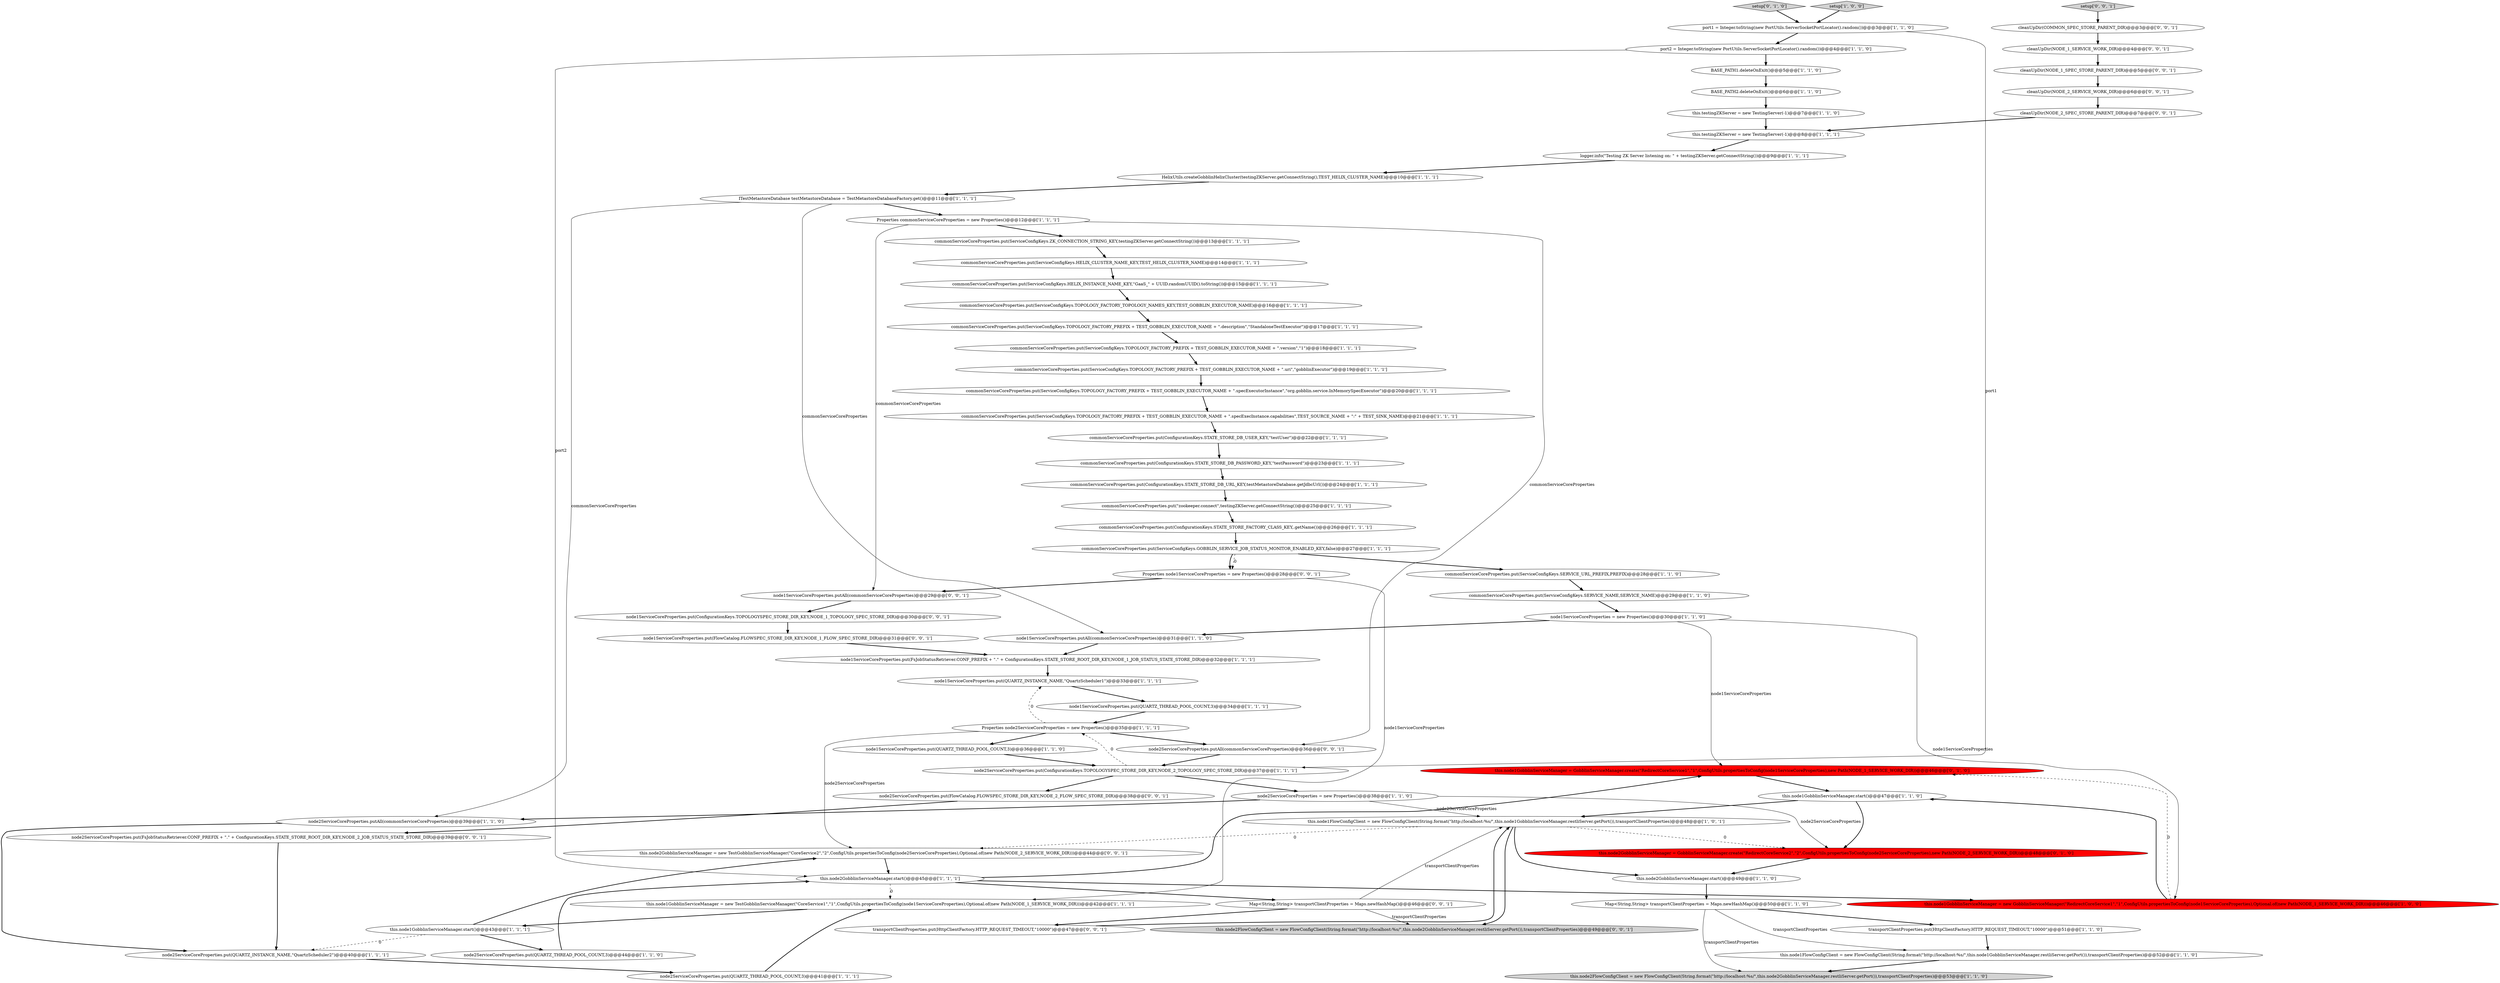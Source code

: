 digraph {
13 [style = filled, label = "node1ServiceCoreProperties = new Properties()@@@30@@@['1', '1', '0']", fillcolor = white, shape = ellipse image = "AAA0AAABBB1BBB"];
14 [style = filled, label = "node2ServiceCoreProperties = new Properties()@@@38@@@['1', '1', '0']", fillcolor = white, shape = ellipse image = "AAA0AAABBB1BBB"];
39 [style = filled, label = "Map<String,String> transportClientProperties = Maps.newHashMap()@@@50@@@['1', '1', '0']", fillcolor = white, shape = ellipse image = "AAA0AAABBB1BBB"];
65 [style = filled, label = "cleanUpDir(NODE_2_SERVICE_WORK_DIR)@@@6@@@['0', '0', '1']", fillcolor = white, shape = ellipse image = "AAA0AAABBB3BBB"];
68 [style = filled, label = "cleanUpDir(NODE_2_SPEC_STORE_PARENT_DIR)@@@7@@@['0', '0', '1']", fillcolor = white, shape = ellipse image = "AAA0AAABBB3BBB"];
42 [style = filled, label = "commonServiceCoreProperties.put(ServiceConfigKeys.TOPOLOGY_FACTORY_PREFIX + TEST_GOBBLIN_EXECUTOR_NAME + \".description\",\"StandaloneTestExecutor\")@@@17@@@['1', '1', '1']", fillcolor = white, shape = ellipse image = "AAA0AAABBB1BBB"];
0 [style = filled, label = "commonServiceCoreProperties.put(ServiceConfigKeys.HELIX_CLUSTER_NAME_KEY,TEST_HELIX_CLUSTER_NAME)@@@14@@@['1', '1', '1']", fillcolor = white, shape = ellipse image = "AAA0AAABBB1BBB"];
3 [style = filled, label = "transportClientProperties.put(HttpClientFactory.HTTP_REQUEST_TIMEOUT,\"10000\")@@@51@@@['1', '1', '0']", fillcolor = white, shape = ellipse image = "AAA0AAABBB1BBB"];
35 [style = filled, label = "logger.info(\"Testing ZK Server listening on: \" + testingZKServer.getConnectString())@@@9@@@['1', '1', '1']", fillcolor = white, shape = ellipse image = "AAA0AAABBB1BBB"];
40 [style = filled, label = "commonServiceCoreProperties.put(ServiceConfigKeys.SERVICE_NAME,SERVICE_NAME)@@@29@@@['1', '1', '0']", fillcolor = white, shape = ellipse image = "AAA0AAABBB1BBB"];
12 [style = filled, label = "this.testingZKServer = new TestingServer(-1)@@@8@@@['1', '1', '1']", fillcolor = white, shape = ellipse image = "AAA0AAABBB1BBB"];
26 [style = filled, label = "BASE_PATH2.deleteOnExit()@@@6@@@['1', '1', '0']", fillcolor = white, shape = ellipse image = "AAA0AAABBB1BBB"];
38 [style = filled, label = "this.node2FlowConfigClient = new FlowConfigClient(String.format(\"http://localhost:%s/\",this.node2GobblinServiceManager.restliServer.getPort()),transportClientProperties)@@@53@@@['1', '1', '0']", fillcolor = lightgray, shape = ellipse image = "AAA0AAABBB1BBB"];
52 [style = filled, label = "this.node1GobblinServiceManager = GobblinServiceManager.create(\"RedirectCoreService1\",\"1\",ConfigUtils.propertiesToConfig(node1ServiceCoreProperties),new Path(NODE_1_SERVICE_WORK_DIR))@@@46@@@['0', '1', '0']", fillcolor = red, shape = ellipse image = "AAA1AAABBB2BBB"];
32 [style = filled, label = "BASE_PATH1.deleteOnExit()@@@5@@@['1', '1', '0']", fillcolor = white, shape = ellipse image = "AAA0AAABBB1BBB"];
15 [style = filled, label = "node1ServiceCoreProperties.put(FsJobStatusRetriever.CONF_PREFIX + \".\" + ConfigurationKeys.STATE_STORE_ROOT_DIR_KEY,NODE_1_JOB_STATUS_STATE_STORE_DIR)@@@32@@@['1', '1', '1']", fillcolor = white, shape = ellipse image = "AAA0AAABBB1BBB"];
55 [style = filled, label = "cleanUpDir(COMMON_SPEC_STORE_PARENT_DIR)@@@3@@@['0', '0', '1']", fillcolor = white, shape = ellipse image = "AAA0AAABBB3BBB"];
63 [style = filled, label = "node1ServiceCoreProperties.putAll(commonServiceCoreProperties)@@@29@@@['0', '0', '1']", fillcolor = white, shape = ellipse image = "AAA0AAABBB3BBB"];
28 [style = filled, label = "commonServiceCoreProperties.put(ConfigurationKeys.STATE_STORE_DB_USER_KEY,\"testUser\")@@@22@@@['1', '1', '1']", fillcolor = white, shape = ellipse image = "AAA0AAABBB1BBB"];
45 [style = filled, label = "node1ServiceCoreProperties.put(QUARTZ_THREAD_POOL_COUNT,3)@@@36@@@['1', '1', '0']", fillcolor = white, shape = ellipse image = "AAA0AAABBB1BBB"];
48 [style = filled, label = "commonServiceCoreProperties.put(ServiceConfigKeys.ZK_CONNECTION_STRING_KEY,testingZKServer.getConnectString())@@@13@@@['1', '1', '1']", fillcolor = white, shape = ellipse image = "AAA0AAABBB1BBB"];
10 [style = filled, label = "commonServiceCoreProperties.put(ConfigurationKeys.STATE_STORE_DB_URL_KEY,testMetastoreDatabase.getJdbcUrl())@@@24@@@['1', '1', '1']", fillcolor = white, shape = ellipse image = "AAA0AAABBB1BBB"];
18 [style = filled, label = "ITestMetastoreDatabase testMetastoreDatabase = TestMetastoreDatabaseFactory.get()@@@11@@@['1', '1', '1']", fillcolor = white, shape = ellipse image = "AAA0AAABBB1BBB"];
43 [style = filled, label = "this.node1FlowConfigClient = new FlowConfigClient(String.format(\"http://localhost:%s/\",this.node1GobblinServiceManager.restliServer.getPort()),transportClientProperties)@@@52@@@['1', '1', '0']", fillcolor = white, shape = ellipse image = "AAA0AAABBB1BBB"];
19 [style = filled, label = "commonServiceCoreProperties.put(ServiceConfigKeys.TOPOLOGY_FACTORY_PREFIX + TEST_GOBBLIN_EXECUTOR_NAME + \".specExecutorInstance\",\"org.gobblin.service.InMemorySpecExecutor\")@@@20@@@['1', '1', '1']", fillcolor = white, shape = ellipse image = "AAA0AAABBB1BBB"];
34 [style = filled, label = "node2ServiceCoreProperties.put(QUARTZ_THREAD_POOL_COUNT,3)@@@44@@@['1', '1', '0']", fillcolor = white, shape = ellipse image = "AAA0AAABBB1BBB"];
58 [style = filled, label = "node1ServiceCoreProperties.put(ConfigurationKeys.TOPOLOGYSPEC_STORE_DIR_KEY,NODE_1_TOPOLOGY_SPEC_STORE_DIR)@@@30@@@['0', '0', '1']", fillcolor = white, shape = ellipse image = "AAA0AAABBB3BBB"];
64 [style = filled, label = "transportClientProperties.put(HttpClientFactory.HTTP_REQUEST_TIMEOUT,\"10000\")@@@47@@@['0', '0', '1']", fillcolor = white, shape = ellipse image = "AAA0AAABBB3BBB"];
47 [style = filled, label = "node2ServiceCoreProperties.put(ConfigurationKeys.TOPOLOGYSPEC_STORE_DIR_KEY,NODE_2_TOPOLOGY_SPEC_STORE_DIR)@@@37@@@['1', '1', '1']", fillcolor = white, shape = ellipse image = "AAA0AAABBB1BBB"];
7 [style = filled, label = "this.testingZKServer = new TestingServer(-1)@@@7@@@['1', '1', '0']", fillcolor = white, shape = ellipse image = "AAA0AAABBB1BBB"];
23 [style = filled, label = "node2ServiceCoreProperties.put(QUARTZ_INSTANCE_NAME,\"QuartzScheduler2\")@@@40@@@['1', '1', '1']", fillcolor = white, shape = ellipse image = "AAA0AAABBB1BBB"];
22 [style = filled, label = "this.node2GobblinServiceManager.start()@@@45@@@['1', '1', '1']", fillcolor = white, shape = ellipse image = "AAA0AAABBB1BBB"];
1 [style = filled, label = "commonServiceCoreProperties.put(ServiceConfigKeys.TOPOLOGY_FACTORY_PREFIX + TEST_GOBBLIN_EXECUTOR_NAME + \".uri\",\"gobblinExecutor\")@@@19@@@['1', '1', '1']", fillcolor = white, shape = ellipse image = "AAA0AAABBB1BBB"];
2 [style = filled, label = "node2ServiceCoreProperties.putAll(commonServiceCoreProperties)@@@39@@@['1', '1', '0']", fillcolor = white, shape = ellipse image = "AAA0AAABBB1BBB"];
16 [style = filled, label = "this.node1GobblinServiceManager = new GobblinServiceManager(\"RedirectCoreService1\",\"1\",ConfigUtils.propertiesToConfig(node1ServiceCoreProperties),Optional.of(new Path(NODE_1_SERVICE_WORK_DIR)))@@@46@@@['1', '0', '0']", fillcolor = red, shape = ellipse image = "AAA1AAABBB1BBB"];
9 [style = filled, label = "node1ServiceCoreProperties.put(QUARTZ_INSTANCE_NAME,\"QuartzScheduler1\")@@@33@@@['1', '1', '1']", fillcolor = white, shape = ellipse image = "AAA0AAABBB1BBB"];
46 [style = filled, label = "this.node1GobblinServiceManager = new TestGobblinServiceManager(\"CoreService1\",\"1\",ConfigUtils.propertiesToConfig(node1ServiceCoreProperties),Optional.of(new Path(NODE_1_SERVICE_WORK_DIR)))@@@42@@@['1', '1', '1']", fillcolor = white, shape = ellipse image = "AAA0AAABBB1BBB"];
8 [style = filled, label = "node1ServiceCoreProperties.putAll(commonServiceCoreProperties)@@@31@@@['1', '1', '0']", fillcolor = white, shape = ellipse image = "AAA0AAABBB1BBB"];
62 [style = filled, label = "node2ServiceCoreProperties.put(FsJobStatusRetriever.CONF_PREFIX + \".\" + ConfigurationKeys.STATE_STORE_ROOT_DIR_KEY,NODE_2_JOB_STATUS_STATE_STORE_DIR)@@@39@@@['0', '0', '1']", fillcolor = white, shape = ellipse image = "AAA0AAABBB3BBB"];
17 [style = filled, label = "this.node1GobblinServiceManager.start()@@@47@@@['1', '1', '0']", fillcolor = white, shape = ellipse image = "AAA0AAABBB1BBB"];
37 [style = filled, label = "commonServiceCoreProperties.put(\"zookeeper.connect\",testingZKServer.getConnectString())@@@25@@@['1', '1', '1']", fillcolor = white, shape = ellipse image = "AAA0AAABBB1BBB"];
41 [style = filled, label = "port1 = Integer.toString(new PortUtils.ServerSocketPortLocator().random())@@@3@@@['1', '1', '0']", fillcolor = white, shape = ellipse image = "AAA0AAABBB1BBB"];
51 [style = filled, label = "node2ServiceCoreProperties.put(QUARTZ_THREAD_POOL_COUNT,3)@@@41@@@['1', '1', '1']", fillcolor = white, shape = ellipse image = "AAA0AAABBB1BBB"];
60 [style = filled, label = "node2ServiceCoreProperties.put(FlowCatalog.FLOWSPEC_STORE_DIR_KEY,NODE_2_FLOW_SPEC_STORE_DIR)@@@38@@@['0', '0', '1']", fillcolor = white, shape = ellipse image = "AAA0AAABBB3BBB"];
31 [style = filled, label = "setup['1', '0', '0']", fillcolor = lightgray, shape = diamond image = "AAA0AAABBB1BBB"];
49 [style = filled, label = "commonServiceCoreProperties.put(ServiceConfigKeys.TOPOLOGY_FACTORY_PREFIX + TEST_GOBBLIN_EXECUTOR_NAME + \".version\",\"1\")@@@18@@@['1', '1', '1']", fillcolor = white, shape = ellipse image = "AAA0AAABBB1BBB"];
44 [style = filled, label = "commonServiceCoreProperties.put(ConfigurationKeys.STATE_STORE_FACTORY_CLASS_KEY,.getName())@@@26@@@['1', '1', '1']", fillcolor = white, shape = ellipse image = "AAA0AAABBB1BBB"];
20 [style = filled, label = "commonServiceCoreProperties.put(ServiceConfigKeys.TOPOLOGY_FACTORY_TOPOLOGY_NAMES_KEY,TEST_GOBBLIN_EXECUTOR_NAME)@@@16@@@['1', '1', '1']", fillcolor = white, shape = ellipse image = "AAA0AAABBB1BBB"];
61 [style = filled, label = "Map<String,String> transportClientProperties = Maps.newHashMap()@@@46@@@['0', '0', '1']", fillcolor = white, shape = ellipse image = "AAA0AAABBB3BBB"];
21 [style = filled, label = "commonServiceCoreProperties.put(ConfigurationKeys.STATE_STORE_DB_PASSWORD_KEY,\"testPassword\")@@@23@@@['1', '1', '1']", fillcolor = white, shape = ellipse image = "AAA0AAABBB1BBB"];
67 [style = filled, label = "this.node2GobblinServiceManager = new TestGobblinServiceManager(\"CoreService2\",\"2\",ConfigUtils.propertiesToConfig(node2ServiceCoreProperties),Optional.of(new Path(NODE_2_SERVICE_WORK_DIR)))@@@44@@@['0', '0', '1']", fillcolor = white, shape = ellipse image = "AAA0AAABBB3BBB"];
66 [style = filled, label = "node1ServiceCoreProperties.put(FlowCatalog.FLOWSPEC_STORE_DIR_KEY,NODE_1_FLOW_SPEC_STORE_DIR)@@@31@@@['0', '0', '1']", fillcolor = white, shape = ellipse image = "AAA0AAABBB3BBB"];
70 [style = filled, label = "this.node2FlowConfigClient = new FlowConfigClient(String.format(\"http://localhost:%s/\",this.node2GobblinServiceManager.restliServer.getPort()),transportClientProperties)@@@49@@@['0', '0', '1']", fillcolor = lightgray, shape = ellipse image = "AAA0AAABBB3BBB"];
5 [style = filled, label = "this.node1GobblinServiceManager.start()@@@43@@@['1', '1', '1']", fillcolor = white, shape = ellipse image = "AAA0AAABBB1BBB"];
4 [style = filled, label = "port2 = Integer.toString(new PortUtils.ServerSocketPortLocator().random())@@@4@@@['1', '1', '0']", fillcolor = white, shape = ellipse image = "AAA0AAABBB1BBB"];
24 [style = filled, label = "node1ServiceCoreProperties.put(QUARTZ_THREAD_POOL_COUNT,3)@@@34@@@['1', '1', '1']", fillcolor = white, shape = ellipse image = "AAA0AAABBB1BBB"];
54 [style = filled, label = "setup['0', '1', '0']", fillcolor = lightgray, shape = diamond image = "AAA0AAABBB2BBB"];
50 [style = filled, label = "commonServiceCoreProperties.put(ServiceConfigKeys.TOPOLOGY_FACTORY_PREFIX + TEST_GOBBLIN_EXECUTOR_NAME + \".specExecInstance.capabilities\",TEST_SOURCE_NAME + \":\" + TEST_SINK_NAME)@@@21@@@['1', '1', '1']", fillcolor = white, shape = ellipse image = "AAA0AAABBB1BBB"];
53 [style = filled, label = "this.node2GobblinServiceManager = GobblinServiceManager.create(\"RedirectCoreService2\",\"2\",ConfigUtils.propertiesToConfig(node2ServiceCoreProperties),new Path(NODE_2_SERVICE_WORK_DIR))@@@48@@@['0', '1', '0']", fillcolor = red, shape = ellipse image = "AAA1AAABBB2BBB"];
57 [style = filled, label = "cleanUpDir(NODE_1_SPEC_STORE_PARENT_DIR)@@@5@@@['0', '0', '1']", fillcolor = white, shape = ellipse image = "AAA0AAABBB3BBB"];
29 [style = filled, label = "commonServiceCoreProperties.put(ServiceConfigKeys.SERVICE_URL_PREFIX,PREFIX)@@@28@@@['1', '1', '0']", fillcolor = white, shape = ellipse image = "AAA0AAABBB1BBB"];
71 [style = filled, label = "setup['0', '0', '1']", fillcolor = lightgray, shape = diamond image = "AAA0AAABBB3BBB"];
33 [style = filled, label = "Properties commonServiceCoreProperties = new Properties()@@@12@@@['1', '1', '1']", fillcolor = white, shape = ellipse image = "AAA0AAABBB1BBB"];
59 [style = filled, label = "Properties node1ServiceCoreProperties = new Properties()@@@28@@@['0', '0', '1']", fillcolor = white, shape = ellipse image = "AAA0AAABBB3BBB"];
56 [style = filled, label = "cleanUpDir(NODE_1_SERVICE_WORK_DIR)@@@4@@@['0', '0', '1']", fillcolor = white, shape = ellipse image = "AAA0AAABBB3BBB"];
30 [style = filled, label = "this.node1FlowConfigClient = new FlowConfigClient(String.format(\"http://localhost:%s/\",this.node1GobblinServiceManager.restliServer.getPort()),transportClientProperties)@@@48@@@['1', '0', '1']", fillcolor = white, shape = ellipse image = "AAA0AAABBB1BBB"];
36 [style = filled, label = "Properties node2ServiceCoreProperties = new Properties()@@@35@@@['1', '1', '1']", fillcolor = white, shape = ellipse image = "AAA0AAABBB1BBB"];
11 [style = filled, label = "commonServiceCoreProperties.put(ServiceConfigKeys.GOBBLIN_SERVICE_JOB_STATUS_MONITOR_ENABLED_KEY,false)@@@27@@@['1', '1', '1']", fillcolor = white, shape = ellipse image = "AAA0AAABBB1BBB"];
6 [style = filled, label = "HelixUtils.createGobblinHelixCluster(testingZKServer.getConnectString(),TEST_HELIX_CLUSTER_NAME)@@@10@@@['1', '1', '1']", fillcolor = white, shape = ellipse image = "AAA0AAABBB1BBB"];
69 [style = filled, label = "node2ServiceCoreProperties.putAll(commonServiceCoreProperties)@@@36@@@['0', '0', '1']", fillcolor = white, shape = ellipse image = "AAA0AAABBB3BBB"];
25 [style = filled, label = "this.node2GobblinServiceManager.start()@@@49@@@['1', '1', '0']", fillcolor = white, shape = ellipse image = "AAA0AAABBB1BBB"];
27 [style = filled, label = "commonServiceCoreProperties.put(ServiceConfigKeys.HELIX_INSTANCE_NAME_KEY,\"GaaS_\" + UUID.randomUUID().toString())@@@15@@@['1', '1', '1']", fillcolor = white, shape = ellipse image = "AAA0AAABBB1BBB"];
21->10 [style = bold, label=""];
47->36 [style = dashed, label="0"];
14->53 [style = solid, label="node2ServiceCoreProperties"];
23->51 [style = bold, label=""];
46->5 [style = bold, label=""];
11->29 [style = bold, label=""];
40->13 [style = bold, label=""];
61->64 [style = bold, label=""];
5->34 [style = bold, label=""];
2->23 [style = bold, label=""];
17->53 [style = bold, label=""];
28->21 [style = bold, label=""];
65->68 [style = bold, label=""];
39->43 [style = solid, label="transportClientProperties"];
33->48 [style = bold, label=""];
62->23 [style = bold, label=""];
36->9 [style = dashed, label="0"];
47->60 [style = bold, label=""];
9->24 [style = bold, label=""];
30->70 [style = bold, label=""];
36->69 [style = bold, label=""];
61->70 [style = solid, label="transportClientProperties"];
26->7 [style = bold, label=""];
5->23 [style = dashed, label="0"];
60->62 [style = bold, label=""];
41->4 [style = bold, label=""];
66->15 [style = bold, label=""];
12->35 [style = bold, label=""];
16->17 [style = bold, label=""];
54->41 [style = bold, label=""];
56->57 [style = bold, label=""];
68->12 [style = bold, label=""];
32->26 [style = bold, label=""];
50->28 [style = bold, label=""];
67->22 [style = bold, label=""];
71->55 [style = bold, label=""];
4->22 [style = solid, label="port2"];
49->1 [style = bold, label=""];
15->9 [style = bold, label=""];
59->46 [style = solid, label="node1ServiceCoreProperties"];
22->61 [style = bold, label=""];
59->63 [style = bold, label=""];
31->41 [style = bold, label=""];
29->40 [style = bold, label=""];
57->65 [style = bold, label=""];
61->30 [style = solid, label="transportClientProperties"];
1->19 [style = bold, label=""];
27->20 [style = bold, label=""];
41->47 [style = solid, label="port1"];
11->59 [style = bold, label=""];
33->69 [style = solid, label="commonServiceCoreProperties"];
18->2 [style = solid, label="commonServiceCoreProperties"];
16->52 [style = dashed, label="0"];
8->15 [style = bold, label=""];
25->39 [style = bold, label=""];
22->16 [style = bold, label=""];
6->18 [style = bold, label=""];
11->59 [style = dashed, label="0"];
18->33 [style = bold, label=""];
19->50 [style = bold, label=""];
58->66 [style = bold, label=""];
43->38 [style = bold, label=""];
5->67 [style = bold, label=""];
14->30 [style = solid, label="node2ServiceCoreProperties"];
13->16 [style = solid, label="node1ServiceCoreProperties"];
37->44 [style = bold, label=""];
20->42 [style = bold, label=""];
14->2 [style = bold, label=""];
64->30 [style = bold, label=""];
13->52 [style = solid, label="node1ServiceCoreProperties"];
10->37 [style = bold, label=""];
53->25 [style = bold, label=""];
35->6 [style = bold, label=""];
7->12 [style = bold, label=""];
0->27 [style = bold, label=""];
22->52 [style = bold, label=""];
39->38 [style = solid, label="transportClientProperties"];
22->46 [style = dashed, label="0"];
39->3 [style = bold, label=""];
30->25 [style = bold, label=""];
17->30 [style = bold, label=""];
33->63 [style = solid, label="commonServiceCoreProperties"];
52->17 [style = bold, label=""];
30->53 [style = dashed, label="0"];
51->46 [style = bold, label=""];
48->0 [style = bold, label=""];
55->56 [style = bold, label=""];
34->22 [style = bold, label=""];
63->58 [style = bold, label=""];
24->36 [style = bold, label=""];
36->67 [style = solid, label="node2ServiceCoreProperties"];
69->47 [style = bold, label=""];
45->47 [style = bold, label=""];
18->8 [style = solid, label="commonServiceCoreProperties"];
44->11 [style = bold, label=""];
42->49 [style = bold, label=""];
3->43 [style = bold, label=""];
36->45 [style = bold, label=""];
13->8 [style = bold, label=""];
30->67 [style = dashed, label="0"];
47->14 [style = bold, label=""];
4->32 [style = bold, label=""];
}
